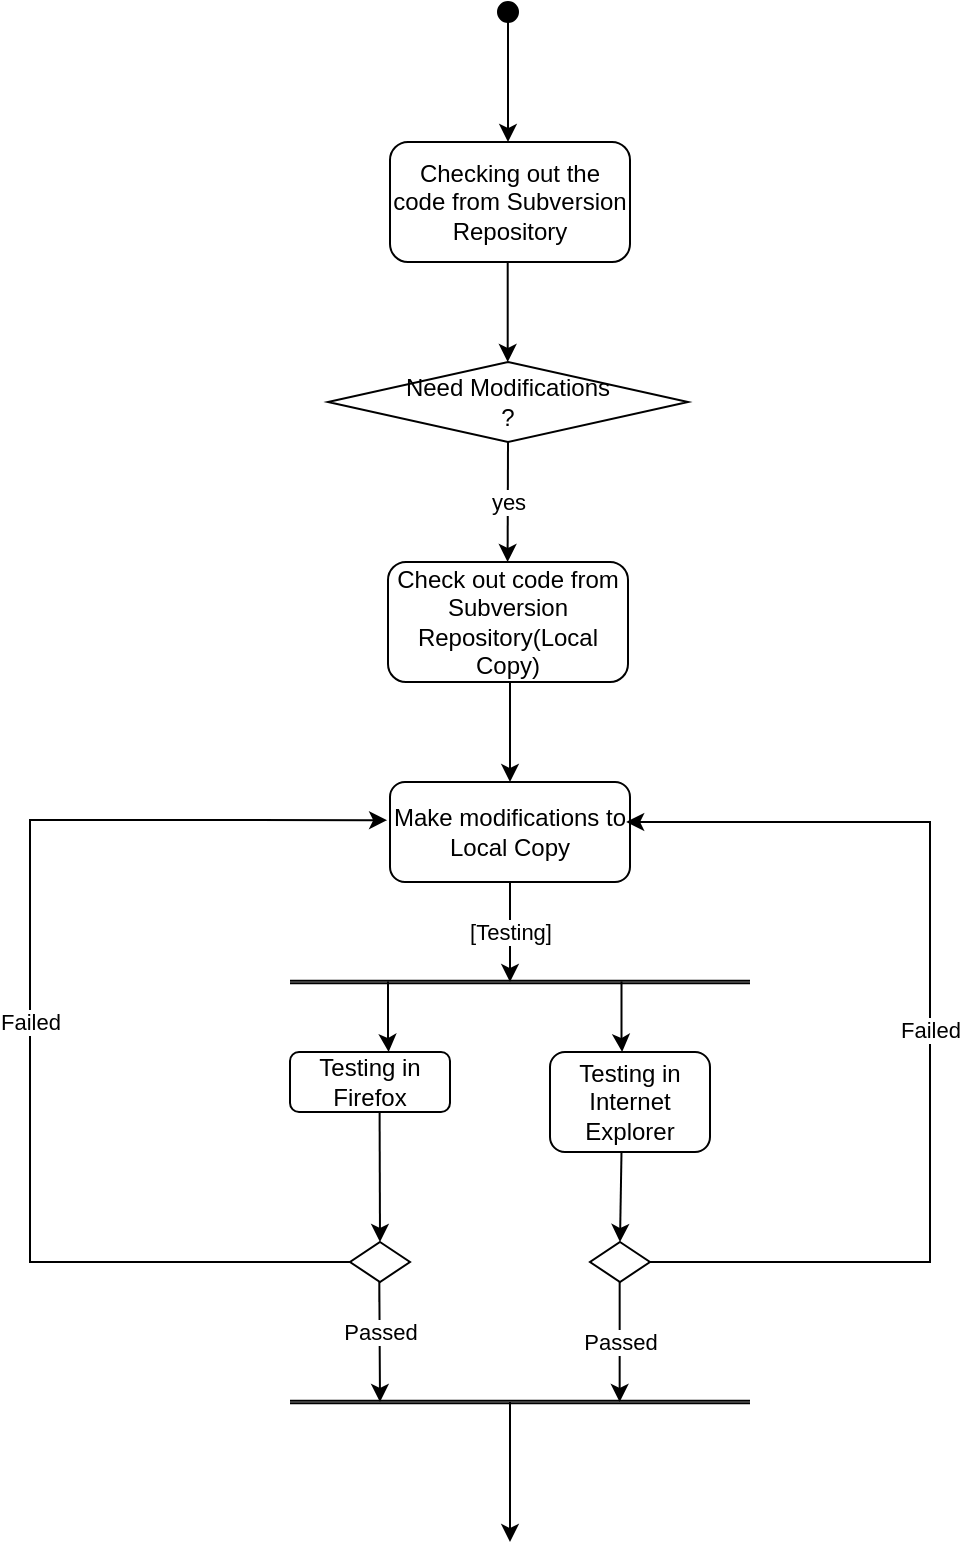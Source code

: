 <mxfile version="21.6.9" type="github">
  <diagram name="Page-1" id="yTDCoies-UCROyo4oupm">
    <mxGraphModel dx="673" dy="464" grid="1" gridSize="10" guides="1" tooltips="1" connect="1" arrows="1" fold="1" page="1" pageScale="1" pageWidth="827" pageHeight="1169" math="0" shadow="0">
      <root>
        <mxCell id="0" />
        <mxCell id="1" parent="0" />
        <mxCell id="aV1qoiDysXKP7-a_qVDX-1" value="Checking out the code from Subversion Repository" style="rounded=1;whiteSpace=wrap;html=1;" vertex="1" parent="1">
          <mxGeometry x="360" y="100" width="120" height="60" as="geometry" />
        </mxCell>
        <mxCell id="aV1qoiDysXKP7-a_qVDX-3" value="" style="endArrow=classic;html=1;rounded=0;" edge="1" parent="1" source="aV1qoiDysXKP7-a_qVDX-5">
          <mxGeometry width="50" height="50" relative="1" as="geometry">
            <mxPoint x="418" y="30" as="sourcePoint" />
            <mxPoint x="419" y="100" as="targetPoint" />
          </mxGeometry>
        </mxCell>
        <mxCell id="aV1qoiDysXKP7-a_qVDX-5" value="" style="ellipse;whiteSpace=wrap;html=1;aspect=fixed;fillColor=#000000;" vertex="1" parent="1">
          <mxGeometry x="414" y="30" width="10" height="10" as="geometry" />
        </mxCell>
        <mxCell id="aV1qoiDysXKP7-a_qVDX-9" value="" style="endArrow=classic;html=1;rounded=0;" edge="1" parent="1">
          <mxGeometry width="50" height="50" relative="1" as="geometry">
            <mxPoint x="418.85" y="160" as="sourcePoint" />
            <mxPoint x="418.85" y="210" as="targetPoint" />
          </mxGeometry>
        </mxCell>
        <mxCell id="aV1qoiDysXKP7-a_qVDX-34" style="edgeStyle=orthogonalEdgeStyle;rounded=0;orthogonalLoop=1;jettySize=auto;html=1;" edge="1" parent="1">
          <mxGeometry relative="1" as="geometry">
            <mxPoint x="420.073" y="200" as="targetPoint" />
            <mxPoint x="420" y="200" as="sourcePoint" />
          </mxGeometry>
        </mxCell>
        <mxCell id="aV1qoiDysXKP7-a_qVDX-10" value="Need Modifications&lt;br&gt;?" style="rhombus;whiteSpace=wrap;html=1;align=center;" vertex="1" parent="1">
          <mxGeometry x="329" y="210" width="180" height="40" as="geometry" />
        </mxCell>
        <mxCell id="aV1qoiDysXKP7-a_qVDX-11" value="yes" style="endArrow=classic;html=1;rounded=0;exitX=0.5;exitY=1;exitDx=0;exitDy=0;" edge="1" parent="1" source="aV1qoiDysXKP7-a_qVDX-10">
          <mxGeometry width="50" height="50" relative="1" as="geometry">
            <mxPoint x="418.8" y="260" as="sourcePoint" />
            <mxPoint x="418.8" y="310" as="targetPoint" />
          </mxGeometry>
        </mxCell>
        <mxCell id="aV1qoiDysXKP7-a_qVDX-12" value="Check out code from Subversion Repository(Local Copy)" style="rounded=1;whiteSpace=wrap;html=1;" vertex="1" parent="1">
          <mxGeometry x="359" y="310" width="120" height="60" as="geometry" />
        </mxCell>
        <mxCell id="aV1qoiDysXKP7-a_qVDX-13" value="" style="endArrow=classic;html=1;rounded=0;" edge="1" parent="1">
          <mxGeometry width="50" height="50" relative="1" as="geometry">
            <mxPoint x="420" y="370" as="sourcePoint" />
            <mxPoint x="420" y="420" as="targetPoint" />
          </mxGeometry>
        </mxCell>
        <mxCell id="aV1qoiDysXKP7-a_qVDX-14" value="Make modifications to Local Copy" style="rounded=1;whiteSpace=wrap;html=1;" vertex="1" parent="1">
          <mxGeometry x="360" y="420" width="120" height="50" as="geometry" />
        </mxCell>
        <mxCell id="aV1qoiDysXKP7-a_qVDX-15" value="[Testing]" style="endArrow=classic;html=1;rounded=0;exitX=0.5;exitY=1;exitDx=0;exitDy=0;" edge="1" parent="1" source="aV1qoiDysXKP7-a_qVDX-14">
          <mxGeometry width="50" height="50" relative="1" as="geometry">
            <mxPoint x="412.32" y="470" as="sourcePoint" />
            <mxPoint x="420" y="520" as="targetPoint" />
          </mxGeometry>
        </mxCell>
        <mxCell id="aV1qoiDysXKP7-a_qVDX-16" value="" style="shape=link;html=1;rounded=0;width=1.373;" edge="1" parent="1">
          <mxGeometry width="100" relative="1" as="geometry">
            <mxPoint x="310" y="520" as="sourcePoint" />
            <mxPoint x="540" y="520" as="targetPoint" />
            <Array as="points" />
          </mxGeometry>
        </mxCell>
        <mxCell id="aV1qoiDysXKP7-a_qVDX-17" value="Testing in Firefox" style="rounded=1;whiteSpace=wrap;html=1;" vertex="1" parent="1">
          <mxGeometry x="310" y="555" width="80" height="30" as="geometry" />
        </mxCell>
        <mxCell id="aV1qoiDysXKP7-a_qVDX-18" value="Testing in Internet Explorer" style="rounded=1;whiteSpace=wrap;html=1;" vertex="1" parent="1">
          <mxGeometry x="440" y="555" width="80" height="50" as="geometry" />
        </mxCell>
        <mxCell id="aV1qoiDysXKP7-a_qVDX-19" value="" style="endArrow=classic;html=1;rounded=0;entryX=0.879;entryY=0.008;entryDx=0;entryDy=0;entryPerimeter=0;" edge="1" parent="1">
          <mxGeometry width="50" height="50" relative="1" as="geometry">
            <mxPoint x="359" y="519.76" as="sourcePoint" />
            <mxPoint x="359.32" y="555.0" as="targetPoint" />
            <Array as="points">
              <mxPoint x="359" y="539.76" />
              <mxPoint x="359" y="549.76" />
            </Array>
          </mxGeometry>
        </mxCell>
        <mxCell id="aV1qoiDysXKP7-a_qVDX-20" value="" style="endArrow=classic;html=1;rounded=0;entryX=0.879;entryY=0.008;entryDx=0;entryDy=0;entryPerimeter=0;" edge="1" parent="1">
          <mxGeometry width="50" height="50" relative="1" as="geometry">
            <mxPoint x="475.75" y="519.76" as="sourcePoint" />
            <mxPoint x="476.07" y="555.0" as="targetPoint" />
            <Array as="points">
              <mxPoint x="475.75" y="539.76" />
              <mxPoint x="475.75" y="549.76" />
            </Array>
          </mxGeometry>
        </mxCell>
        <mxCell id="aV1qoiDysXKP7-a_qVDX-21" value="" style="endArrow=classic;html=1;rounded=0;exitX=0.437;exitY=1.114;exitDx=0;exitDy=0;exitPerimeter=0;entryX=0.5;entryY=0;entryDx=0;entryDy=0;" edge="1" parent="1" target="aV1qoiDysXKP7-a_qVDX-23">
          <mxGeometry width="50" height="50" relative="1" as="geometry">
            <mxPoint x="354.8" y="585" as="sourcePoint" />
            <mxPoint x="354.84" y="626.58" as="targetPoint" />
          </mxGeometry>
        </mxCell>
        <mxCell id="aV1qoiDysXKP7-a_qVDX-22" value="" style="endArrow=classic;html=1;rounded=0;exitX=0.437;exitY=1.114;exitDx=0;exitDy=0;exitPerimeter=0;entryX=0.5;entryY=0;entryDx=0;entryDy=0;" edge="1" parent="1" target="aV1qoiDysXKP7-a_qVDX-26">
          <mxGeometry width="50" height="50" relative="1" as="geometry">
            <mxPoint x="475.75" y="605" as="sourcePoint" />
            <mxPoint x="475.79" y="646.58" as="targetPoint" />
          </mxGeometry>
        </mxCell>
        <mxCell id="aV1qoiDysXKP7-a_qVDX-23" value="" style="rhombus;whiteSpace=wrap;html=1;" vertex="1" parent="1">
          <mxGeometry x="340" y="650" width="30" height="20" as="geometry" />
        </mxCell>
        <mxCell id="aV1qoiDysXKP7-a_qVDX-26" value="" style="rhombus;whiteSpace=wrap;html=1;" vertex="1" parent="1">
          <mxGeometry x="460" y="650" width="30" height="20" as="geometry" />
        </mxCell>
        <mxCell id="aV1qoiDysXKP7-a_qVDX-27" value="Passed" style="endArrow=classic;html=1;rounded=0;exitX=0.5;exitY=1;exitDx=0;exitDy=0;" edge="1" parent="1">
          <mxGeometry width="50" height="50" relative="1" as="geometry">
            <mxPoint x="354.66" y="680" as="sourcePoint" />
            <mxPoint x="355" y="730" as="targetPoint" />
            <Array as="points">
              <mxPoint x="354.66" y="670" />
            </Array>
          </mxGeometry>
        </mxCell>
        <mxCell id="aV1qoiDysXKP7-a_qVDX-28" value="Passed" style="endArrow=classic;html=1;rounded=0;exitX=0.5;exitY=1;exitDx=0;exitDy=0;" edge="1" parent="1">
          <mxGeometry width="50" height="50" relative="1" as="geometry">
            <mxPoint x="474.83" y="670" as="sourcePoint" />
            <mxPoint x="474.83" y="730" as="targetPoint" />
            <Array as="points">
              <mxPoint x="474.83" y="680" />
            </Array>
          </mxGeometry>
        </mxCell>
        <mxCell id="aV1qoiDysXKP7-a_qVDX-30" value="Failed" style="endArrow=classic;html=1;rounded=0;exitX=0;exitY=0.5;exitDx=0;exitDy=0;entryX=-0.012;entryY=0.382;entryDx=0;entryDy=0;entryPerimeter=0;" edge="1" parent="1" source="aV1qoiDysXKP7-a_qVDX-23" target="aV1qoiDysXKP7-a_qVDX-14">
          <mxGeometry width="50" height="50" relative="1" as="geometry">
            <mxPoint x="410" y="560" as="sourcePoint" />
            <mxPoint x="100" y="640" as="targetPoint" />
            <Array as="points">
              <mxPoint x="180" y="660" />
              <mxPoint x="180" y="439" />
            </Array>
          </mxGeometry>
        </mxCell>
        <mxCell id="aV1qoiDysXKP7-a_qVDX-31" value="Failed" style="endArrow=classic;html=1;rounded=0;exitX=1;exitY=0.5;exitDx=0;exitDy=0;entryX=0.984;entryY=0.4;entryDx=0;entryDy=0;entryPerimeter=0;" edge="1" parent="1" source="aV1qoiDysXKP7-a_qVDX-26" target="aV1qoiDysXKP7-a_qVDX-14">
          <mxGeometry width="50" height="50" relative="1" as="geometry">
            <mxPoint x="410" y="560" as="sourcePoint" />
            <mxPoint x="490" y="380" as="targetPoint" />
            <Array as="points">
              <mxPoint x="630" y="660" />
              <mxPoint x="630" y="440" />
            </Array>
          </mxGeometry>
        </mxCell>
        <mxCell id="aV1qoiDysXKP7-a_qVDX-33" value="" style="shape=link;html=1;rounded=0;width=1.373;" edge="1" parent="1">
          <mxGeometry width="100" relative="1" as="geometry">
            <mxPoint x="310" y="730" as="sourcePoint" />
            <mxPoint x="540" y="730" as="targetPoint" />
            <Array as="points" />
          </mxGeometry>
        </mxCell>
        <mxCell id="aV1qoiDysXKP7-a_qVDX-35" value="" style="endArrow=classic;html=1;rounded=0;" edge="1" parent="1">
          <mxGeometry width="50" height="50" relative="1" as="geometry">
            <mxPoint x="420" y="730" as="sourcePoint" />
            <mxPoint x="420" y="800" as="targetPoint" />
          </mxGeometry>
        </mxCell>
      </root>
    </mxGraphModel>
  </diagram>
</mxfile>
